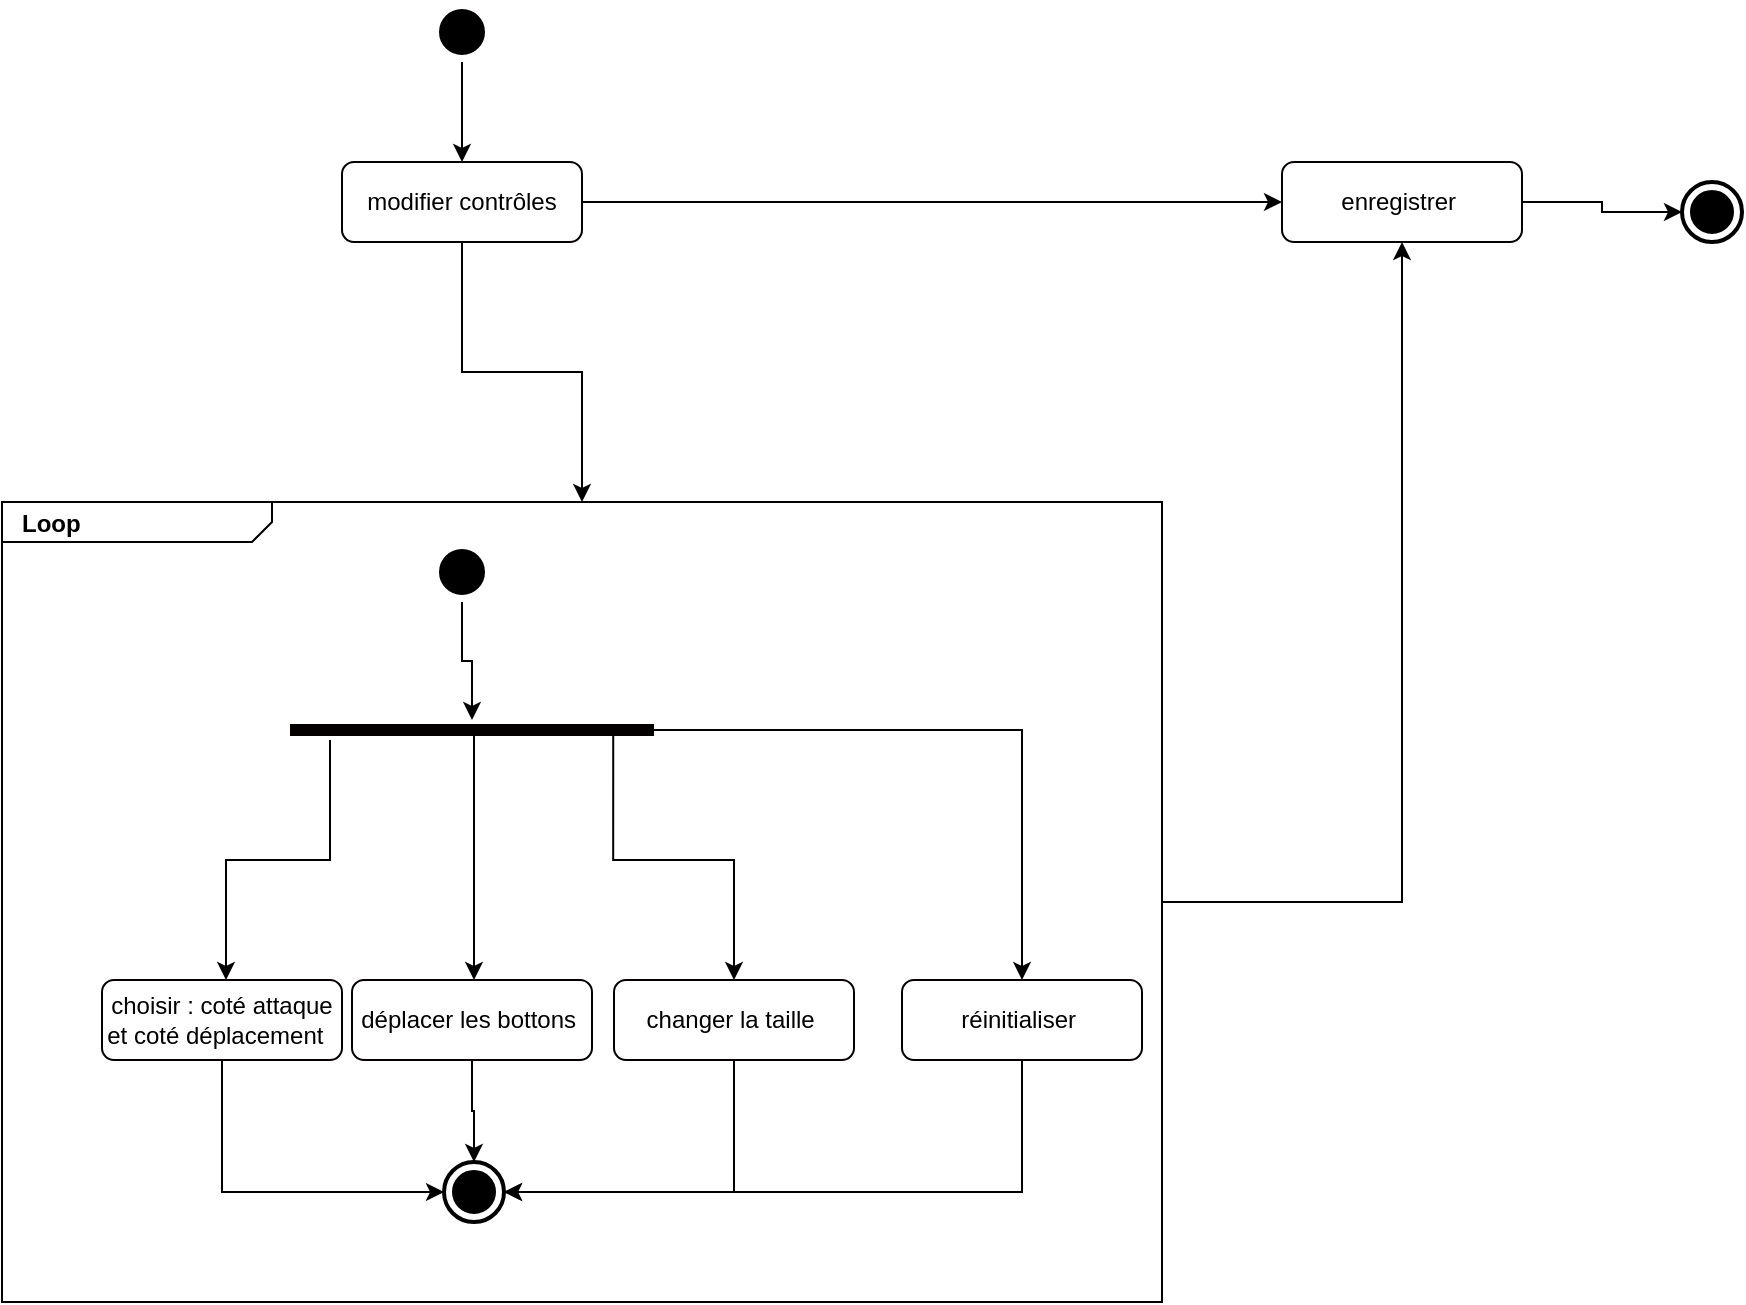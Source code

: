 <mxfile version="16.1.2" type="device"><diagram id="QRUSqyPi3MaE6TnPw3ha" name="Page-1"><mxGraphModel dx="782" dy="403" grid="1" gridSize="10" guides="1" tooltips="1" connect="1" arrows="1" fold="1" page="1" pageScale="1" pageWidth="827" pageHeight="1169" math="0" shadow="0"><root><mxCell id="0"/><mxCell id="1" parent="0"/><mxCell id="m0tz38cVoe_eUwoOl4VL-1" style="edgeStyle=orthogonalEdgeStyle;rounded=0;orthogonalLoop=1;jettySize=auto;html=1;entryX=0.5;entryY=0;entryDx=0;entryDy=0;entryPerimeter=0;" edge="1" parent="1" source="m0tz38cVoe_eUwoOl4VL-3" target="m0tz38cVoe_eUwoOl4VL-5"><mxGeometry relative="1" as="geometry"/></mxCell><mxCell id="m0tz38cVoe_eUwoOl4VL-2" style="edgeStyle=orthogonalEdgeStyle;rounded=0;orthogonalLoop=1;jettySize=auto;html=1;" edge="1" parent="1" source="m0tz38cVoe_eUwoOl4VL-3" target="m0tz38cVoe_eUwoOl4VL-23"><mxGeometry relative="1" as="geometry"/></mxCell><mxCell id="m0tz38cVoe_eUwoOl4VL-3" value="modifier contrôles" style="rounded=1;whiteSpace=wrap;html=1;strokeColor=#050000;" vertex="1" parent="1"><mxGeometry x="460" y="720" width="120" height="40" as="geometry"/></mxCell><mxCell id="m0tz38cVoe_eUwoOl4VL-4" style="edgeStyle=orthogonalEdgeStyle;rounded=0;orthogonalLoop=1;jettySize=auto;html=1;entryX=0.5;entryY=1;entryDx=0;entryDy=0;" edge="1" parent="1" source="m0tz38cVoe_eUwoOl4VL-5" target="m0tz38cVoe_eUwoOl4VL-23"><mxGeometry relative="1" as="geometry"/></mxCell><mxCell id="m0tz38cVoe_eUwoOl4VL-5" value="&lt;p style=&quot;margin: 0px ; margin-top: 4px ; margin-left: 10px ; text-align: left&quot;&gt;&lt;b&gt;Loop&lt;/b&gt;&lt;/p&gt;" style="html=1;shape=mxgraph.sysml.package;align=left;spacingLeft=5;verticalAlign=top;spacingTop=-3;labelX=135;html=1;overflow=fill;" vertex="1" parent="1"><mxGeometry x="290" y="890" width="580" height="400" as="geometry"/></mxCell><mxCell id="m0tz38cVoe_eUwoOl4VL-6" style="edgeStyle=orthogonalEdgeStyle;rounded=0;orthogonalLoop=1;jettySize=auto;html=1;entryX=0;entryY=0.5;entryDx=0;entryDy=0;entryPerimeter=0;" edge="1" parent="1" source="m0tz38cVoe_eUwoOl4VL-7" target="m0tz38cVoe_eUwoOl4VL-19"><mxGeometry relative="1" as="geometry"><Array as="points"><mxPoint x="400" y="1235"/></Array></mxGeometry></mxCell><mxCell id="m0tz38cVoe_eUwoOl4VL-7" value="choisir : coté attaque et coté déplacement&amp;nbsp;&amp;nbsp;" style="rounded=1;whiteSpace=wrap;html=1;strokeColor=#050000;" vertex="1" parent="1"><mxGeometry x="340" y="1129" width="120" height="40" as="geometry"/></mxCell><mxCell id="m0tz38cVoe_eUwoOl4VL-8" style="edgeStyle=orthogonalEdgeStyle;rounded=0;orthogonalLoop=1;jettySize=auto;html=1;" edge="1" parent="1" source="m0tz38cVoe_eUwoOl4VL-9" target="m0tz38cVoe_eUwoOl4VL-14"><mxGeometry relative="1" as="geometry"/></mxCell><mxCell id="m0tz38cVoe_eUwoOl4VL-9" value="" style="ellipse;html=1;shape=startState;fillColor=#000000;strokeColor=#050000;" vertex="1" parent="1"><mxGeometry x="505" y="910" width="30" height="30" as="geometry"/></mxCell><mxCell id="m0tz38cVoe_eUwoOl4VL-10" style="edgeStyle=orthogonalEdgeStyle;rounded=0;orthogonalLoop=1;jettySize=auto;html=1;exitX=0.659;exitY=0.56;exitDx=0;exitDy=0;exitPerimeter=0;entryX=0.5;entryY=0;entryDx=0;entryDy=0;" edge="1" parent="1" source="m0tz38cVoe_eUwoOl4VL-14"><mxGeometry relative="1" as="geometry"><Array as="points"><mxPoint x="526" y="1005"/></Array><mxPoint x="526" y="1129" as="targetPoint"/></mxGeometry></mxCell><mxCell id="m0tz38cVoe_eUwoOl4VL-11" style="edgeStyle=orthogonalEdgeStyle;rounded=0;orthogonalLoop=1;jettySize=auto;html=1;entryX=0.5;entryY=0;entryDx=0;entryDy=0;" edge="1" parent="1"><mxGeometry relative="1" as="geometry"><Array as="points"><mxPoint x="454" y="1069"/><mxPoint x="402" y="1069"/></Array><mxPoint x="454.0" y="1009" as="sourcePoint"/><mxPoint x="402" y="1129" as="targetPoint"/></mxGeometry></mxCell><mxCell id="m0tz38cVoe_eUwoOl4VL-12" style="edgeStyle=orthogonalEdgeStyle;rounded=0;orthogonalLoop=1;jettySize=auto;html=1;entryX=0.5;entryY=0;entryDx=0;entryDy=0;exitX=0.888;exitY=0.2;exitDx=0;exitDy=0;exitPerimeter=0;" edge="1" parent="1" source="m0tz38cVoe_eUwoOl4VL-14" target="m0tz38cVoe_eUwoOl4VL-16"><mxGeometry relative="1" as="geometry"><Array as="points"><mxPoint x="596" y="1069"/><mxPoint x="656" y="1069"/></Array></mxGeometry></mxCell><mxCell id="m0tz38cVoe_eUwoOl4VL-13" style="edgeStyle=orthogonalEdgeStyle;rounded=0;orthogonalLoop=1;jettySize=auto;html=1;entryX=0.5;entryY=0;entryDx=0;entryDy=0;" edge="1" parent="1" source="m0tz38cVoe_eUwoOl4VL-14" target="m0tz38cVoe_eUwoOl4VL-25"><mxGeometry relative="1" as="geometry"/></mxCell><mxCell id="m0tz38cVoe_eUwoOl4VL-14" value="" style="shape=line;html=1;strokeWidth=6;strokeColor=#050000;" vertex="1" parent="1"><mxGeometry x="434" y="999" width="182" height="10" as="geometry"/></mxCell><mxCell id="m0tz38cVoe_eUwoOl4VL-15" style="edgeStyle=orthogonalEdgeStyle;rounded=0;orthogonalLoop=1;jettySize=auto;html=1;" edge="1" parent="1" source="m0tz38cVoe_eUwoOl4VL-16" target="m0tz38cVoe_eUwoOl4VL-19"><mxGeometry relative="1" as="geometry"><Array as="points"><mxPoint x="656" y="1235"/></Array></mxGeometry></mxCell><mxCell id="m0tz38cVoe_eUwoOl4VL-16" value="changer la taille&amp;nbsp;" style="rounded=1;whiteSpace=wrap;html=1;strokeColor=#050000;" vertex="1" parent="1"><mxGeometry x="596" y="1129" width="120" height="40" as="geometry"/></mxCell><mxCell id="m0tz38cVoe_eUwoOl4VL-17" style="edgeStyle=orthogonalEdgeStyle;rounded=0;orthogonalLoop=1;jettySize=auto;html=1;" edge="1" parent="1" source="m0tz38cVoe_eUwoOl4VL-18" target="m0tz38cVoe_eUwoOl4VL-19"><mxGeometry relative="1" as="geometry"/></mxCell><mxCell id="m0tz38cVoe_eUwoOl4VL-18" value="déplacer les bottons&amp;nbsp;" style="rounded=1;whiteSpace=wrap;html=1;strokeColor=#050000;" vertex="1" parent="1"><mxGeometry x="465" y="1129" width="120" height="40" as="geometry"/></mxCell><mxCell id="m0tz38cVoe_eUwoOl4VL-19" value="" style="html=1;shape=mxgraph.sysml.actFinal;strokeWidth=2;verticalLabelPosition=bottom;verticalAlignment=top;" vertex="1" parent="1"><mxGeometry x="511" y="1220" width="30" height="30" as="geometry"/></mxCell><mxCell id="m0tz38cVoe_eUwoOl4VL-20" style="edgeStyle=orthogonalEdgeStyle;rounded=0;orthogonalLoop=1;jettySize=auto;html=1;entryX=0.5;entryY=0;entryDx=0;entryDy=0;" edge="1" parent="1" source="m0tz38cVoe_eUwoOl4VL-21" target="m0tz38cVoe_eUwoOl4VL-3"><mxGeometry relative="1" as="geometry"/></mxCell><mxCell id="m0tz38cVoe_eUwoOl4VL-21" value="" style="ellipse;html=1;shape=startState;fillColor=#000000;strokeColor=#050000;" vertex="1" parent="1"><mxGeometry x="505" y="640" width="30" height="30" as="geometry"/></mxCell><mxCell id="m0tz38cVoe_eUwoOl4VL-22" style="edgeStyle=orthogonalEdgeStyle;rounded=0;orthogonalLoop=1;jettySize=auto;html=1;" edge="1" parent="1" source="m0tz38cVoe_eUwoOl4VL-23" target="m0tz38cVoe_eUwoOl4VL-26"><mxGeometry relative="1" as="geometry"/></mxCell><mxCell id="m0tz38cVoe_eUwoOl4VL-23" value="enregistrer&amp;nbsp;" style="rounded=1;whiteSpace=wrap;html=1;strokeColor=#050000;" vertex="1" parent="1"><mxGeometry x="930" y="720" width="120" height="40" as="geometry"/></mxCell><mxCell id="m0tz38cVoe_eUwoOl4VL-24" style="edgeStyle=orthogonalEdgeStyle;rounded=0;orthogonalLoop=1;jettySize=auto;html=1;entryX=1;entryY=0.5;entryDx=0;entryDy=0;entryPerimeter=0;" edge="1" parent="1" source="m0tz38cVoe_eUwoOl4VL-25" target="m0tz38cVoe_eUwoOl4VL-19"><mxGeometry relative="1" as="geometry"><Array as="points"><mxPoint x="800" y="1235"/></Array></mxGeometry></mxCell><mxCell id="m0tz38cVoe_eUwoOl4VL-25" value="réinitialiser&amp;nbsp;" style="rounded=1;whiteSpace=wrap;html=1;strokeColor=#050000;" vertex="1" parent="1"><mxGeometry x="740" y="1129" width="120" height="40" as="geometry"/></mxCell><mxCell id="m0tz38cVoe_eUwoOl4VL-26" value="" style="html=1;shape=mxgraph.sysml.actFinal;strokeWidth=2;verticalLabelPosition=bottom;verticalAlignment=top;" vertex="1" parent="1"><mxGeometry x="1130" y="730" width="30" height="30" as="geometry"/></mxCell></root></mxGraphModel></diagram></mxfile>
